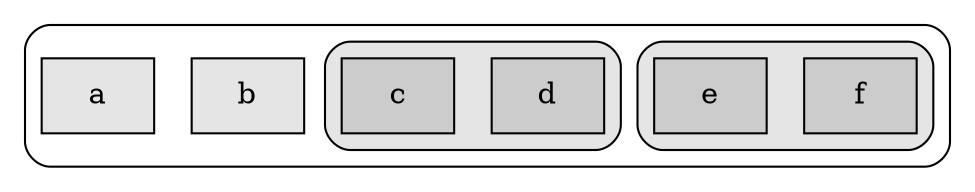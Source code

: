 digraph nested_set_1 {
  node[shape=box]
  graph[style=rounded]
  # subgraph for R information
  subgraph cluster_abcdef {
    node[style=filled,fillcolor=gray90]
    "b"
    "a"
    subgraph cluster_ef {
      graph[fillcolor=gray90,style="rounded,filled"]
      node[fillcolor=gray80]
      "f"
      "e"
    }
    subgraph cluster_cd {
      graph[fillcolor=gray90,style="rounded,filled"]
      node[fillcolor=gray80]
      "d"
      "c"
    }
  }
}
